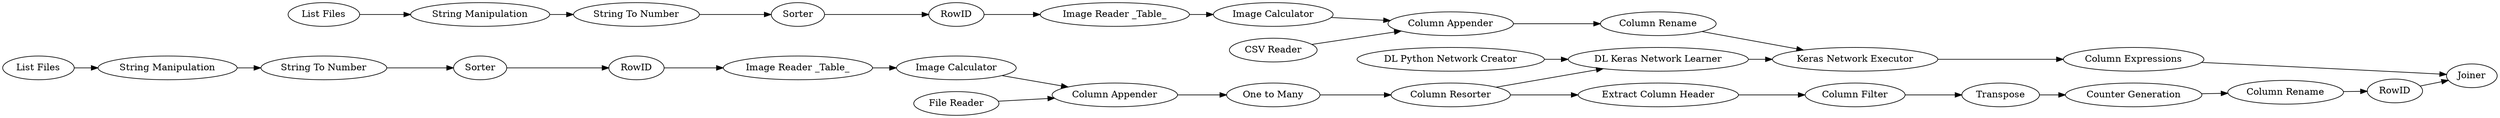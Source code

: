 digraph {
	"-457782269373031362_59" [label=RowID]
	"5916060391938254825_89" [label="DL Keras Network Learner"]
	"5916060391938254825_95" [label="Counter Generation"]
	"5916060391938254825_88" [label="DL Python Network Creator"]
	"-6677163099726825765_60" [label="Image Calculator"]
	"-8917848110674162202_57" [label=Sorter]
	"-8917848110674162202_58" [label="String To Number"]
	"-6677163099726825765_61" [label="One to Many"]
	"2244835914146029745_54" [label="Column Appender"]
	"2244835914146029745_42" [label="Column Rename"]
	"5916060391938254825_90" [label="Keras Network Executor"]
	"2244835914146029745_51" [label="List Files"]
	"-6677163099726825765_62" [label="File Reader"]
	"-6677163099726825765_54" [label="Column Appender"]
	"2244835914146029745_60" [label="Image Calculator"]
	"5916060391938254825_93" [label=Transpose]
	"5916060391938254825_94" [label="Column Filter"]
	"-6677163099726825765_52" [label="Image Reader _Table_"]
	"5916060391938254825_96" [label="Column Rename"]
	"2244835914146029745_52" [label="Image Reader _Table_"]
	"5916060391938254825_91" [label="Column Expressions"]
	"-6677163099726825765_63" [label="Column Resorter"]
	"5916060391938254825_92" [label="Extract Column Header"]
	"5916060391938254825_97" [label=Joiner]
	"5916060391938254825_98" [label=RowID]
	"-457782269373031362_58" [label="String To Number"]
	"-457782269373031362_56" [label="String Manipulation"]
	"-8917848110674162202_56" [label="String Manipulation"]
	"-8917848110674162202_59" [label=RowID]
	"2244835914146029745_53" [label="CSV Reader"]
	"-6677163099726825765_51" [label="List Files"]
	"-457782269373031362_57" [label=Sorter]
	"-8917848110674162202_56" -> "-8917848110674162202_58"
	"5916060391938254825_98" -> "5916060391938254825_97"
	"5916060391938254825_88" -> "5916060391938254825_89"
	"5916060391938254825_89" -> "5916060391938254825_90"
	"-457782269373031362_59" -> "2244835914146029745_52"
	"-8917848110674162202_57" -> "-8917848110674162202_59"
	"5916060391938254825_93" -> "5916060391938254825_95"
	"-6677163099726825765_51" -> "-8917848110674162202_56"
	"-6677163099726825765_63" -> "5916060391938254825_92"
	"5916060391938254825_94" -> "5916060391938254825_93"
	"2244835914146029745_52" -> "2244835914146029745_60"
	"2244835914146029745_54" -> "2244835914146029745_42"
	"5916060391938254825_90" -> "5916060391938254825_91"
	"-8917848110674162202_59" -> "-6677163099726825765_52"
	"-457782269373031362_57" -> "-457782269373031362_59"
	"-6677163099726825765_52" -> "-6677163099726825765_60"
	"-6677163099726825765_60" -> "-6677163099726825765_54"
	"2244835914146029745_53" -> "2244835914146029745_54"
	"-457782269373031362_56" -> "-457782269373031362_58"
	"-6677163099726825765_63" -> "5916060391938254825_89"
	"5916060391938254825_91" -> "5916060391938254825_97"
	"5916060391938254825_96" -> "5916060391938254825_98"
	"2244835914146029745_60" -> "2244835914146029745_54"
	"-457782269373031362_58" -> "-457782269373031362_57"
	"5916060391938254825_92" -> "5916060391938254825_94"
	"-8917848110674162202_58" -> "-8917848110674162202_57"
	"-6677163099726825765_62" -> "-6677163099726825765_54"
	"2244835914146029745_51" -> "-457782269373031362_56"
	"-6677163099726825765_54" -> "-6677163099726825765_61"
	"5916060391938254825_95" -> "5916060391938254825_96"
	"-6677163099726825765_61" -> "-6677163099726825765_63"
	"2244835914146029745_42" -> "5916060391938254825_90"
	rankdir=LR
}
